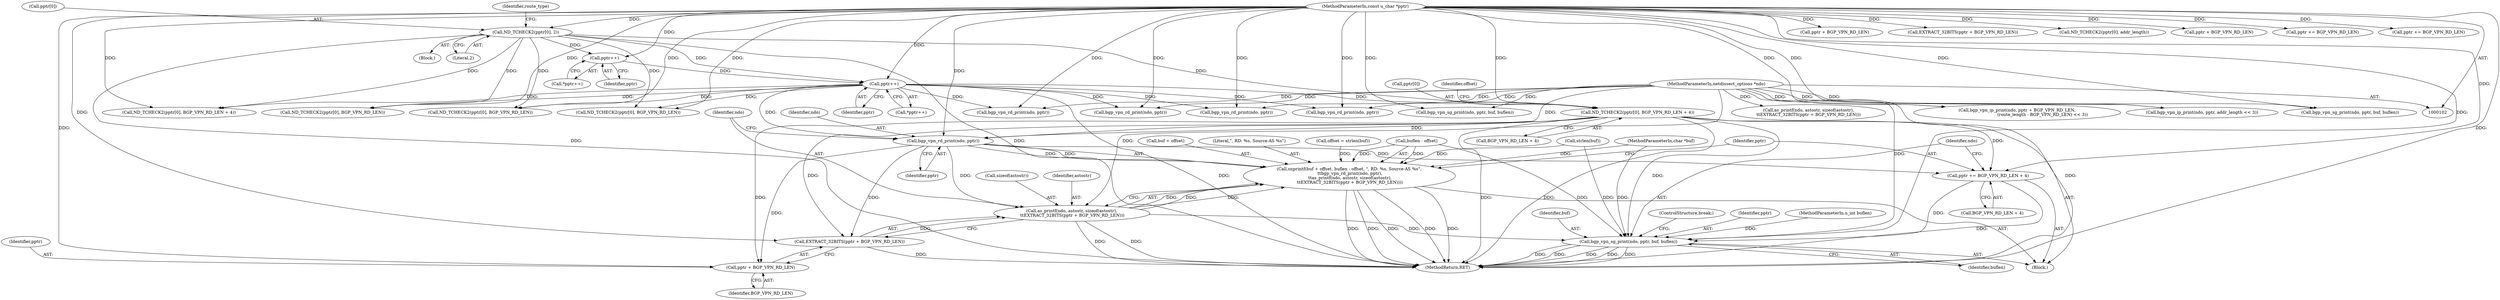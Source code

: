 digraph "0_tcpdump_d515b4b4a300479cdf1a6e0d1bb95bc1f9fee514@pointer" {
"1000317" [label="(Call,bgp_vpn_rd_print(ndo, pptr))"];
"1000103" [label="(MethodParameterIn,netdissect_options *ndo)"];
"1000298" [label="(Call,ND_TCHECK2(pptr[0], BGP_VPN_RD_LEN + 4))"];
"1000113" [label="(Call,ND_TCHECK2(pptr[0], 2))"];
"1000104" [label="(MethodParameterIn,const u_char *pptr)"];
"1000126" [label="(Call,pptr++)"];
"1000121" [label="(Call,pptr++)"];
"1000309" [label="(Call,snprintf(buf + offset, buflen - offset, \", RD: %s, Source-AS %s\",\n \t\tbgp_vpn_rd_print(ndo, pptr),\n \t\tas_printf(ndo, astostr, sizeof(astostr),\n \t\tEXTRACT_32BITS(pptr + BGP_VPN_RD_LEN))))"];
"1000320" [label="(Call,as_printf(ndo, astostr, sizeof(astostr),\n \t\tEXTRACT_32BITS(pptr + BGP_VPN_RD_LEN)))"];
"1000334" [label="(Call,bgp_vpn_sg_print(ndo, pptr, buf, buflen))"];
"1000325" [label="(Call,EXTRACT_32BITS(pptr + BGP_VPN_RD_LEN))"];
"1000326" [label="(Call,pptr + BGP_VPN_RD_LEN)"];
"1000329" [label="(Call,pptr += BGP_VPN_RD_LEN + 4)"];
"1000119" [label="(Identifier,route_type)"];
"1000224" [label="(Call,bgp_vpn_rd_print(ndo, pptr))"];
"1000104" [label="(MethodParameterIn,const u_char *pptr)"];
"1000103" [label="(MethodParameterIn,netdissect_options *ndo)"];
"1000302" [label="(Call,BGP_VPN_RD_LEN + 4)"];
"1000202" [label="(Call,pptr + BGP_VPN_RD_LEN)"];
"1000326" [label="(Call,pptr + BGP_VPN_RD_LEN)"];
"1000331" [label="(Call,BGP_VPN_RD_LEN + 4)"];
"1000142" [label="(Call,ND_TCHECK2(pptr[0], BGP_VPN_RD_LEN))"];
"1000201" [label="(Call,EXTRACT_32BITS(pptr + BGP_VPN_RD_LEN))"];
"1000320" [label="(Call,as_printf(ndo, astostr, sizeof(astostr),\n \t\tEXTRACT_32BITS(pptr + BGP_VPN_RD_LEN)))"];
"1000162" [label="(Call,bgp_vpn_ip_print(ndo, pptr + BGP_VPN_RD_LEN,\n                                      (route_length - BGP_VPN_RD_LEN) << 3))"];
"1000127" [label="(Identifier,pptr)"];
"1000317" [label="(Call,bgp_vpn_rd_print(ndo, pptr))"];
"1000122" [label="(Identifier,pptr)"];
"1000328" [label="(Identifier,BGP_VPN_RD_LEN)"];
"1000232" [label="(Call,bgp_vpn_sg_print(ndo, pptr, buf, buflen))"];
"1000107" [label="(Block,)"];
"1000125" [label="(Call,*pptr++)"];
"1000334" [label="(Call,bgp_vpn_sg_print(ndo, pptr, buf, buflen))"];
"1000339" [label="(ControlStructure,break;)"];
"1000337" [label="(Identifier,buf)"];
"1000140" [label="(Block,)"];
"1000309" [label="(Call,snprintf(buf + offset, buflen - offset, \", RD: %s, Source-AS %s\",\n \t\tbgp_vpn_rd_print(ndo, pptr),\n \t\tas_printf(ndo, astostr, sizeof(astostr),\n \t\tEXTRACT_32BITS(pptr + BGP_VPN_RD_LEN))))"];
"1000242" [label="(Call,ND_TCHECK2(pptr[0], addr_length))"];
"1000299" [label="(Call,pptr[0])"];
"1000330" [label="(Identifier,pptr)"];
"1000338" [label="(Identifier,buflen)"];
"1000329" [label="(Call,pptr += BGP_VPN_RD_LEN + 4)"];
"1000196" [label="(Call,as_printf(ndo, astostr, sizeof(astostr),\n\t\tEXTRACT_32BITS(pptr + BGP_VPN_RD_LEN)))"];
"1000159" [label="(Call,bgp_vpn_rd_print(ndo, pptr))"];
"1000290" [label="(Call,bgp_vpn_sg_print(ndo, pptr, buf, buflen))"];
"1000318" [label="(Identifier,ndo)"];
"1000174" [label="(Call,ND_TCHECK2(pptr[0], BGP_VPN_RD_LEN + 4))"];
"1000322" [label="(Identifier,astostr)"];
"1000121" [label="(Call,pptr++)"];
"1000310" [label="(Call,buf + offset)"];
"1000323" [label="(Call,sizeof(astostr))"];
"1000164" [label="(Call,pptr + BGP_VPN_RD_LEN)"];
"1000305" [label="(Call,offset = strlen(buf))"];
"1000307" [label="(Call,strlen(buf))"];
"1000113" [label="(Call,ND_TCHECK2(pptr[0], 2))"];
"1000284" [label="(Call,bgp_vpn_rd_print(ndo, pptr))"];
"1000114" [label="(Call,pptr[0])"];
"1000327" [label="(Identifier,pptr)"];
"1000227" [label="(Call,pptr += BGP_VPN_RD_LEN)"];
"1000313" [label="(Call,buflen - offset)"];
"1000287" [label="(Call,pptr += BGP_VPN_RD_LEN)"];
"1000126" [label="(Call,pptr++)"];
"1000325" [label="(Call,EXTRACT_32BITS(pptr + BGP_VPN_RD_LEN))"];
"1000259" [label="(Call,bgp_vpn_ip_print(ndo, pptr, addr_length << 3))"];
"1000335" [label="(Identifier,ndo)"];
"1000193" [label="(Call,bgp_vpn_rd_print(ndo, pptr))"];
"1000316" [label="(Literal,\", RD: %s, Source-AS %s\")"];
"1000321" [label="(Identifier,ndo)"];
"1000319" [label="(Identifier,pptr)"];
"1000105" [label="(MethodParameterIn,char *buf)"];
"1000120" [label="(Call,*pptr++)"];
"1000207" [label="(Call,ND_TCHECK2(pptr[0], BGP_VPN_RD_LEN))"];
"1000336" [label="(Identifier,pptr)"];
"1000106" [label="(MethodParameterIn,u_int buflen)"];
"1000267" [label="(Call,ND_TCHECK2(pptr[0], BGP_VPN_RD_LEN))"];
"1000306" [label="(Identifier,offset)"];
"1000351" [label="(MethodReturn,RET)"];
"1000298" [label="(Call,ND_TCHECK2(pptr[0], BGP_VPN_RD_LEN + 4))"];
"1000117" [label="(Literal,2)"];
"1000317" -> "1000309"  [label="AST: "];
"1000317" -> "1000319"  [label="CFG: "];
"1000318" -> "1000317"  [label="AST: "];
"1000319" -> "1000317"  [label="AST: "];
"1000321" -> "1000317"  [label="CFG: "];
"1000317" -> "1000309"  [label="DDG: "];
"1000317" -> "1000309"  [label="DDG: "];
"1000103" -> "1000317"  [label="DDG: "];
"1000298" -> "1000317"  [label="DDG: "];
"1000126" -> "1000317"  [label="DDG: "];
"1000104" -> "1000317"  [label="DDG: "];
"1000317" -> "1000320"  [label="DDG: "];
"1000317" -> "1000325"  [label="DDG: "];
"1000317" -> "1000326"  [label="DDG: "];
"1000317" -> "1000329"  [label="DDG: "];
"1000103" -> "1000102"  [label="AST: "];
"1000103" -> "1000351"  [label="DDG: "];
"1000103" -> "1000159"  [label="DDG: "];
"1000103" -> "1000162"  [label="DDG: "];
"1000103" -> "1000193"  [label="DDG: "];
"1000103" -> "1000196"  [label="DDG: "];
"1000103" -> "1000224"  [label="DDG: "];
"1000103" -> "1000232"  [label="DDG: "];
"1000103" -> "1000259"  [label="DDG: "];
"1000103" -> "1000284"  [label="DDG: "];
"1000103" -> "1000290"  [label="DDG: "];
"1000103" -> "1000320"  [label="DDG: "];
"1000103" -> "1000334"  [label="DDG: "];
"1000298" -> "1000140"  [label="AST: "];
"1000298" -> "1000302"  [label="CFG: "];
"1000299" -> "1000298"  [label="AST: "];
"1000302" -> "1000298"  [label="AST: "];
"1000306" -> "1000298"  [label="CFG: "];
"1000298" -> "1000351"  [label="DDG: "];
"1000298" -> "1000351"  [label="DDG: "];
"1000113" -> "1000298"  [label="DDG: "];
"1000126" -> "1000298"  [label="DDG: "];
"1000104" -> "1000298"  [label="DDG: "];
"1000298" -> "1000325"  [label="DDG: "];
"1000298" -> "1000326"  [label="DDG: "];
"1000298" -> "1000329"  [label="DDG: "];
"1000298" -> "1000334"  [label="DDG: "];
"1000113" -> "1000107"  [label="AST: "];
"1000113" -> "1000117"  [label="CFG: "];
"1000114" -> "1000113"  [label="AST: "];
"1000117" -> "1000113"  [label="AST: "];
"1000119" -> "1000113"  [label="CFG: "];
"1000113" -> "1000351"  [label="DDG: "];
"1000113" -> "1000351"  [label="DDG: "];
"1000104" -> "1000113"  [label="DDG: "];
"1000113" -> "1000121"  [label="DDG: "];
"1000113" -> "1000126"  [label="DDG: "];
"1000113" -> "1000142"  [label="DDG: "];
"1000113" -> "1000174"  [label="DDG: "];
"1000113" -> "1000207"  [label="DDG: "];
"1000113" -> "1000267"  [label="DDG: "];
"1000104" -> "1000102"  [label="AST: "];
"1000104" -> "1000351"  [label="DDG: "];
"1000104" -> "1000121"  [label="DDG: "];
"1000104" -> "1000126"  [label="DDG: "];
"1000104" -> "1000142"  [label="DDG: "];
"1000104" -> "1000159"  [label="DDG: "];
"1000104" -> "1000162"  [label="DDG: "];
"1000104" -> "1000164"  [label="DDG: "];
"1000104" -> "1000174"  [label="DDG: "];
"1000104" -> "1000193"  [label="DDG: "];
"1000104" -> "1000201"  [label="DDG: "];
"1000104" -> "1000202"  [label="DDG: "];
"1000104" -> "1000207"  [label="DDG: "];
"1000104" -> "1000224"  [label="DDG: "];
"1000104" -> "1000227"  [label="DDG: "];
"1000104" -> "1000232"  [label="DDG: "];
"1000104" -> "1000242"  [label="DDG: "];
"1000104" -> "1000259"  [label="DDG: "];
"1000104" -> "1000267"  [label="DDG: "];
"1000104" -> "1000284"  [label="DDG: "];
"1000104" -> "1000287"  [label="DDG: "];
"1000104" -> "1000290"  [label="DDG: "];
"1000104" -> "1000325"  [label="DDG: "];
"1000104" -> "1000326"  [label="DDG: "];
"1000104" -> "1000329"  [label="DDG: "];
"1000104" -> "1000334"  [label="DDG: "];
"1000126" -> "1000125"  [label="AST: "];
"1000126" -> "1000127"  [label="CFG: "];
"1000127" -> "1000126"  [label="AST: "];
"1000125" -> "1000126"  [label="CFG: "];
"1000126" -> "1000351"  [label="DDG: "];
"1000121" -> "1000126"  [label="DDG: "];
"1000126" -> "1000142"  [label="DDG: "];
"1000126" -> "1000159"  [label="DDG: "];
"1000126" -> "1000174"  [label="DDG: "];
"1000126" -> "1000193"  [label="DDG: "];
"1000126" -> "1000207"  [label="DDG: "];
"1000126" -> "1000224"  [label="DDG: "];
"1000126" -> "1000267"  [label="DDG: "];
"1000126" -> "1000284"  [label="DDG: "];
"1000121" -> "1000120"  [label="AST: "];
"1000121" -> "1000122"  [label="CFG: "];
"1000122" -> "1000121"  [label="AST: "];
"1000120" -> "1000121"  [label="CFG: "];
"1000309" -> "1000140"  [label="AST: "];
"1000309" -> "1000320"  [label="CFG: "];
"1000310" -> "1000309"  [label="AST: "];
"1000313" -> "1000309"  [label="AST: "];
"1000316" -> "1000309"  [label="AST: "];
"1000320" -> "1000309"  [label="AST: "];
"1000330" -> "1000309"  [label="CFG: "];
"1000309" -> "1000351"  [label="DDG: "];
"1000309" -> "1000351"  [label="DDG: "];
"1000309" -> "1000351"  [label="DDG: "];
"1000309" -> "1000351"  [label="DDG: "];
"1000309" -> "1000351"  [label="DDG: "];
"1000307" -> "1000309"  [label="DDG: "];
"1000105" -> "1000309"  [label="DDG: "];
"1000305" -> "1000309"  [label="DDG: "];
"1000313" -> "1000309"  [label="DDG: "];
"1000313" -> "1000309"  [label="DDG: "];
"1000320" -> "1000309"  [label="DDG: "];
"1000320" -> "1000309"  [label="DDG: "];
"1000320" -> "1000309"  [label="DDG: "];
"1000320" -> "1000325"  [label="CFG: "];
"1000321" -> "1000320"  [label="AST: "];
"1000322" -> "1000320"  [label="AST: "];
"1000323" -> "1000320"  [label="AST: "];
"1000325" -> "1000320"  [label="AST: "];
"1000320" -> "1000351"  [label="DDG: "];
"1000320" -> "1000351"  [label="DDG: "];
"1000325" -> "1000320"  [label="DDG: "];
"1000320" -> "1000334"  [label="DDG: "];
"1000334" -> "1000140"  [label="AST: "];
"1000334" -> "1000338"  [label="CFG: "];
"1000335" -> "1000334"  [label="AST: "];
"1000336" -> "1000334"  [label="AST: "];
"1000337" -> "1000334"  [label="AST: "];
"1000338" -> "1000334"  [label="AST: "];
"1000339" -> "1000334"  [label="CFG: "];
"1000334" -> "1000351"  [label="DDG: "];
"1000334" -> "1000351"  [label="DDG: "];
"1000334" -> "1000351"  [label="DDG: "];
"1000334" -> "1000351"  [label="DDG: "];
"1000334" -> "1000351"  [label="DDG: "];
"1000329" -> "1000334"  [label="DDG: "];
"1000105" -> "1000334"  [label="DDG: "];
"1000307" -> "1000334"  [label="DDG: "];
"1000313" -> "1000334"  [label="DDG: "];
"1000106" -> "1000334"  [label="DDG: "];
"1000325" -> "1000326"  [label="CFG: "];
"1000326" -> "1000325"  [label="AST: "];
"1000325" -> "1000351"  [label="DDG: "];
"1000326" -> "1000328"  [label="CFG: "];
"1000327" -> "1000326"  [label="AST: "];
"1000328" -> "1000326"  [label="AST: "];
"1000329" -> "1000140"  [label="AST: "];
"1000329" -> "1000331"  [label="CFG: "];
"1000330" -> "1000329"  [label="AST: "];
"1000331" -> "1000329"  [label="AST: "];
"1000335" -> "1000329"  [label="CFG: "];
"1000329" -> "1000351"  [label="DDG: "];
}

